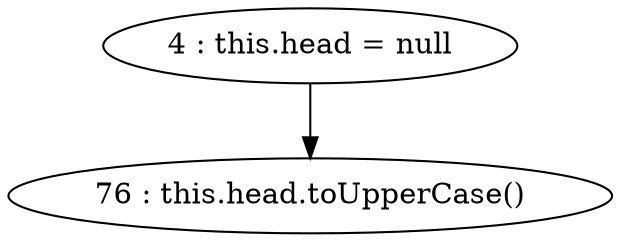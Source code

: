digraph G {
"4 : this.head = null"
"4 : this.head = null" -> "76 : this.head.toUpperCase()"
"76 : this.head.toUpperCase()"
}